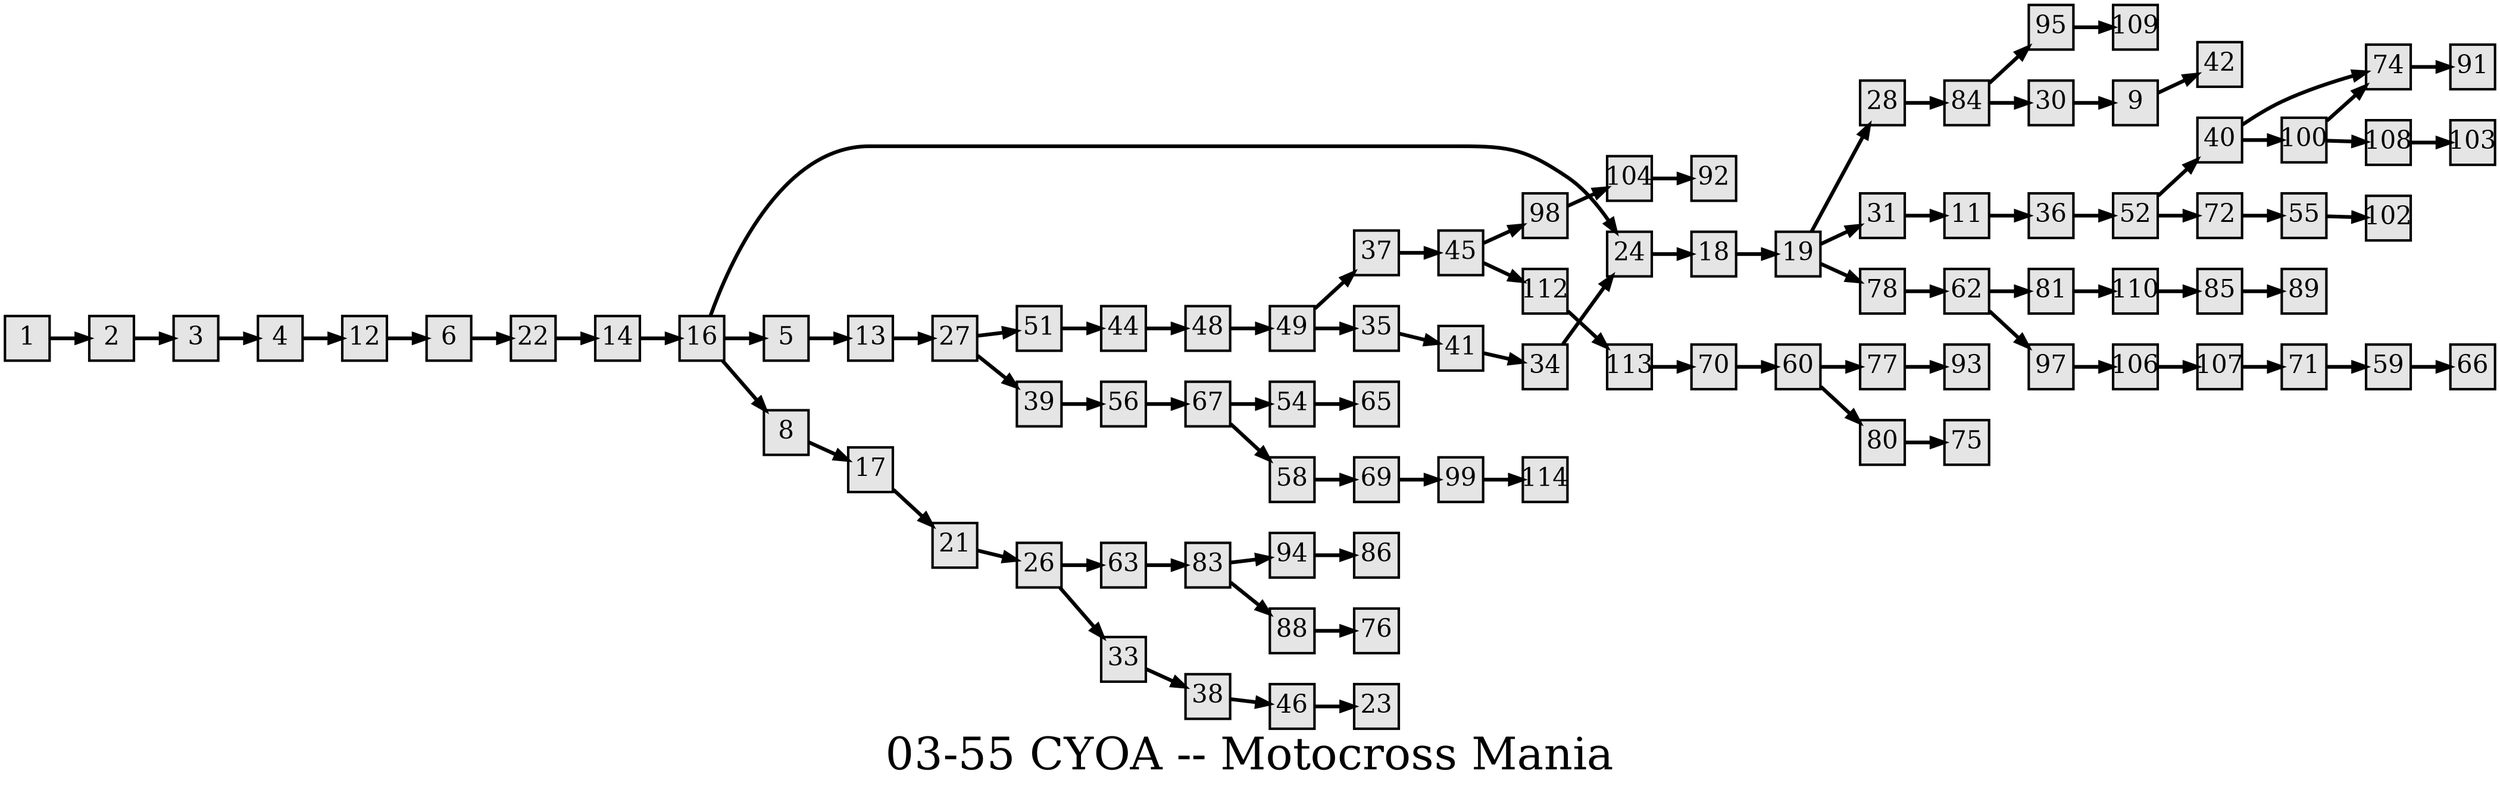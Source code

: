 digraph g{
  graph [ label="03-55 CYOA -- Motocross Mania" rankdir=LR, ordering=out, fontsize=36, nodesep="0.35", ranksep="0.45"];
  node  [shape=rect, penwidth=2, fontsize=20, style=filled, fillcolor=grey90, margin="0,0", labelfloat=true, regular=true, fixedsize=true];
  edge  [labelfloat=true, penwidth=3, fontsize=12];

  1 -> 2;
  2 -> 3;
  3 -> 4;
  4 -> 12;
  5 -> 13;
  6 -> 22;
  8 -> 17;
  9 -> 42;
  11 -> 36;
  12 -> 6;
  13 -> 27;
  14 -> 16;
  16 -> 24;
  16 -> 5;
  16 -> 8;
  17 -> 21;
  18 -> 19;
  19 -> 28;
  19 -> 31;
  19 -> 78;
  21 -> 26;
  22 -> 14;
  24 -> 18;
  26 -> 63;
  26 -> 33;
  27 -> 51;
  27 -> 39;
  28 -> 84;
  30 -> 9;
  31 -> 11;
  33 -> 38;
  34 -> 24;
  35 -> 41;
  36 -> 52;
  37 -> 45;
  38 -> 46;
  39 -> 56;
  40 -> 74;
  40 -> 100;
  41 -> 34;
  44 -> 48;
  45 -> 98;
  45 -> 112;
  46 -> 23;
  48 -> 49;
  49 -> 37;
  49 -> 35;
  51 -> 44;
  52 -> 40;
  52 -> 72;
  54 -> 65;
  55 -> 102;
  56 -> 67;
  58 -> 69;
  59 -> 66;
  60 -> 77;
  60 -> 80;
  62 -> 81;
  62 -> 97;
  63 -> 83;
  67 -> 54;
  67 -> 58;
  69 -> 99;
  70 -> 60;
  71 -> 59;
  72 -> 55;
  74 -> 91;
  77 -> 93;
  78 -> 62;
  80 -> 75;
  81 -> 110;
  83 -> 94;
  83 -> 88;
  84 -> 95;
  84 -> 30;
  85 -> 89;
  88 -> 76;
  94 -> 86;
  95 -> 109;
  97 -> 106;
  98 -> 104;
  99 -> 114;
  100 -> 74;
  100 -> 108;
  104 -> 92;
  106 -> 107;
  107 -> 71;
  108 -> 103;
  110 -> 85;
  112 -> 113;
  113 -> 70;
}

